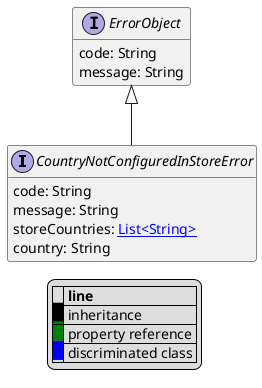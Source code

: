 @startuml

hide empty fields
hide empty methods
legend
|= |= line |
|<back:black>   </back>| inheritance |
|<back:green>   </back>| property reference |
|<back:blue>   </back>| discriminated class |
endlegend
interface CountryNotConfiguredInStoreError [[CountryNotConfiguredInStoreError.svg]] extends ErrorObject {
    code: String
    message: String
    storeCountries: [[String.svg List<String>]]
    country: String
}
interface ErrorObject [[ErrorObject.svg]]  {
    code: String
    message: String
}





@enduml
